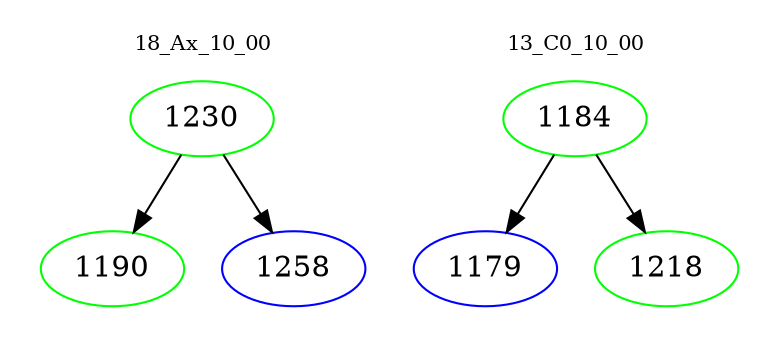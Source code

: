 digraph{
subgraph cluster_0 {
color = white
label = "18_Ax_10_00";
fontsize=10;
T0_1230 [label="1230", color="green"]
T0_1230 -> T0_1190 [color="black"]
T0_1190 [label="1190", color="green"]
T0_1230 -> T0_1258 [color="black"]
T0_1258 [label="1258", color="blue"]
}
subgraph cluster_1 {
color = white
label = "13_C0_10_00";
fontsize=10;
T1_1184 [label="1184", color="green"]
T1_1184 -> T1_1179 [color="black"]
T1_1179 [label="1179", color="blue"]
T1_1184 -> T1_1218 [color="black"]
T1_1218 [label="1218", color="green"]
}
}
